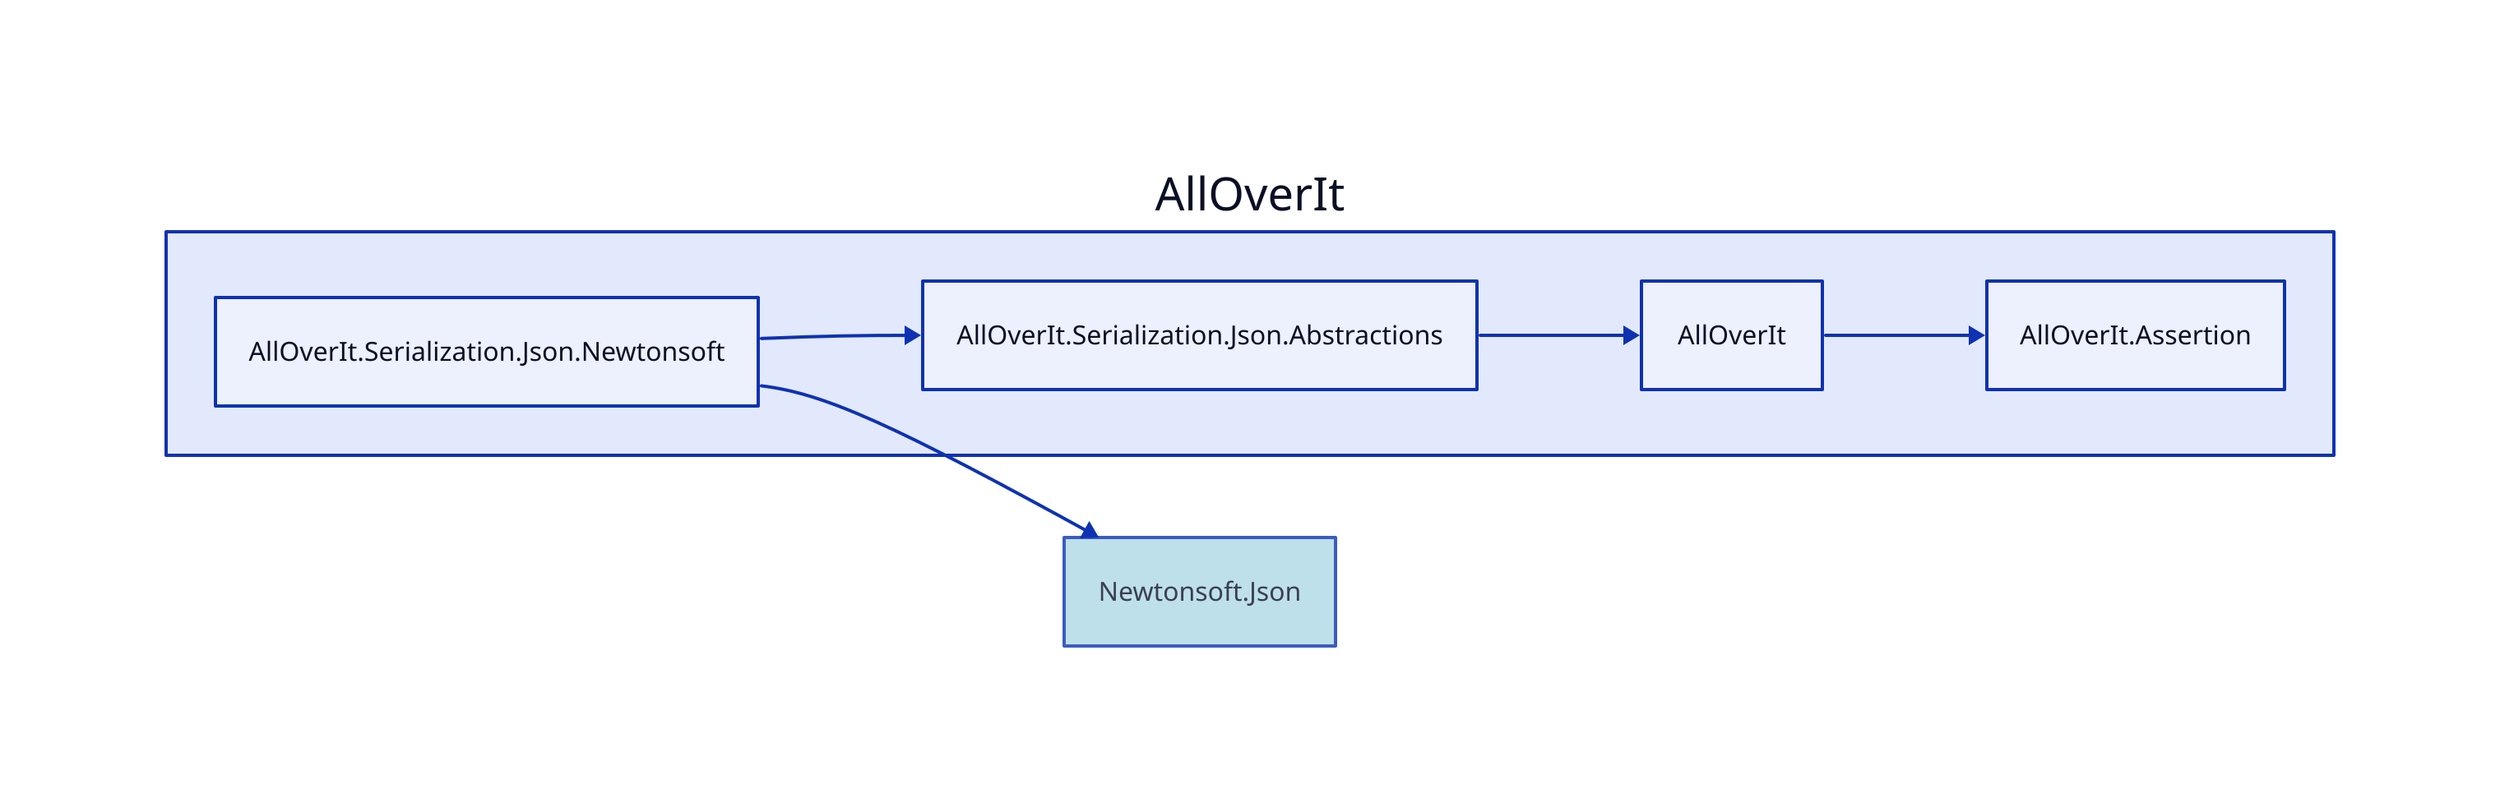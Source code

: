 direction: right

aoi: AllOverIt
aoi.alloverit-serialization-json-newtonsoft: AllOverIt.Serialization.Json.Newtonsoft
aoi.alloverit-serialization-json-abstractions: AllOverIt.Serialization.Json.Abstractions
aoi.alloverit: AllOverIt
aoi.alloverit-assertion: AllOverIt.Assertion
newtonsoft-json: Newtonsoft.Json
newtonsoft-json.style.fill: lightblue
newtonsoft-json.style.opacity: 0.8

aoi.alloverit-serialization-json-abstractions <- aoi.alloverit-serialization-json-newtonsoft
aoi.alloverit <- aoi.alloverit-serialization-json-abstractions
aoi.alloverit-assertion <- aoi.alloverit
newtonsoft-json <- aoi.alloverit-serialization-json-newtonsoft
